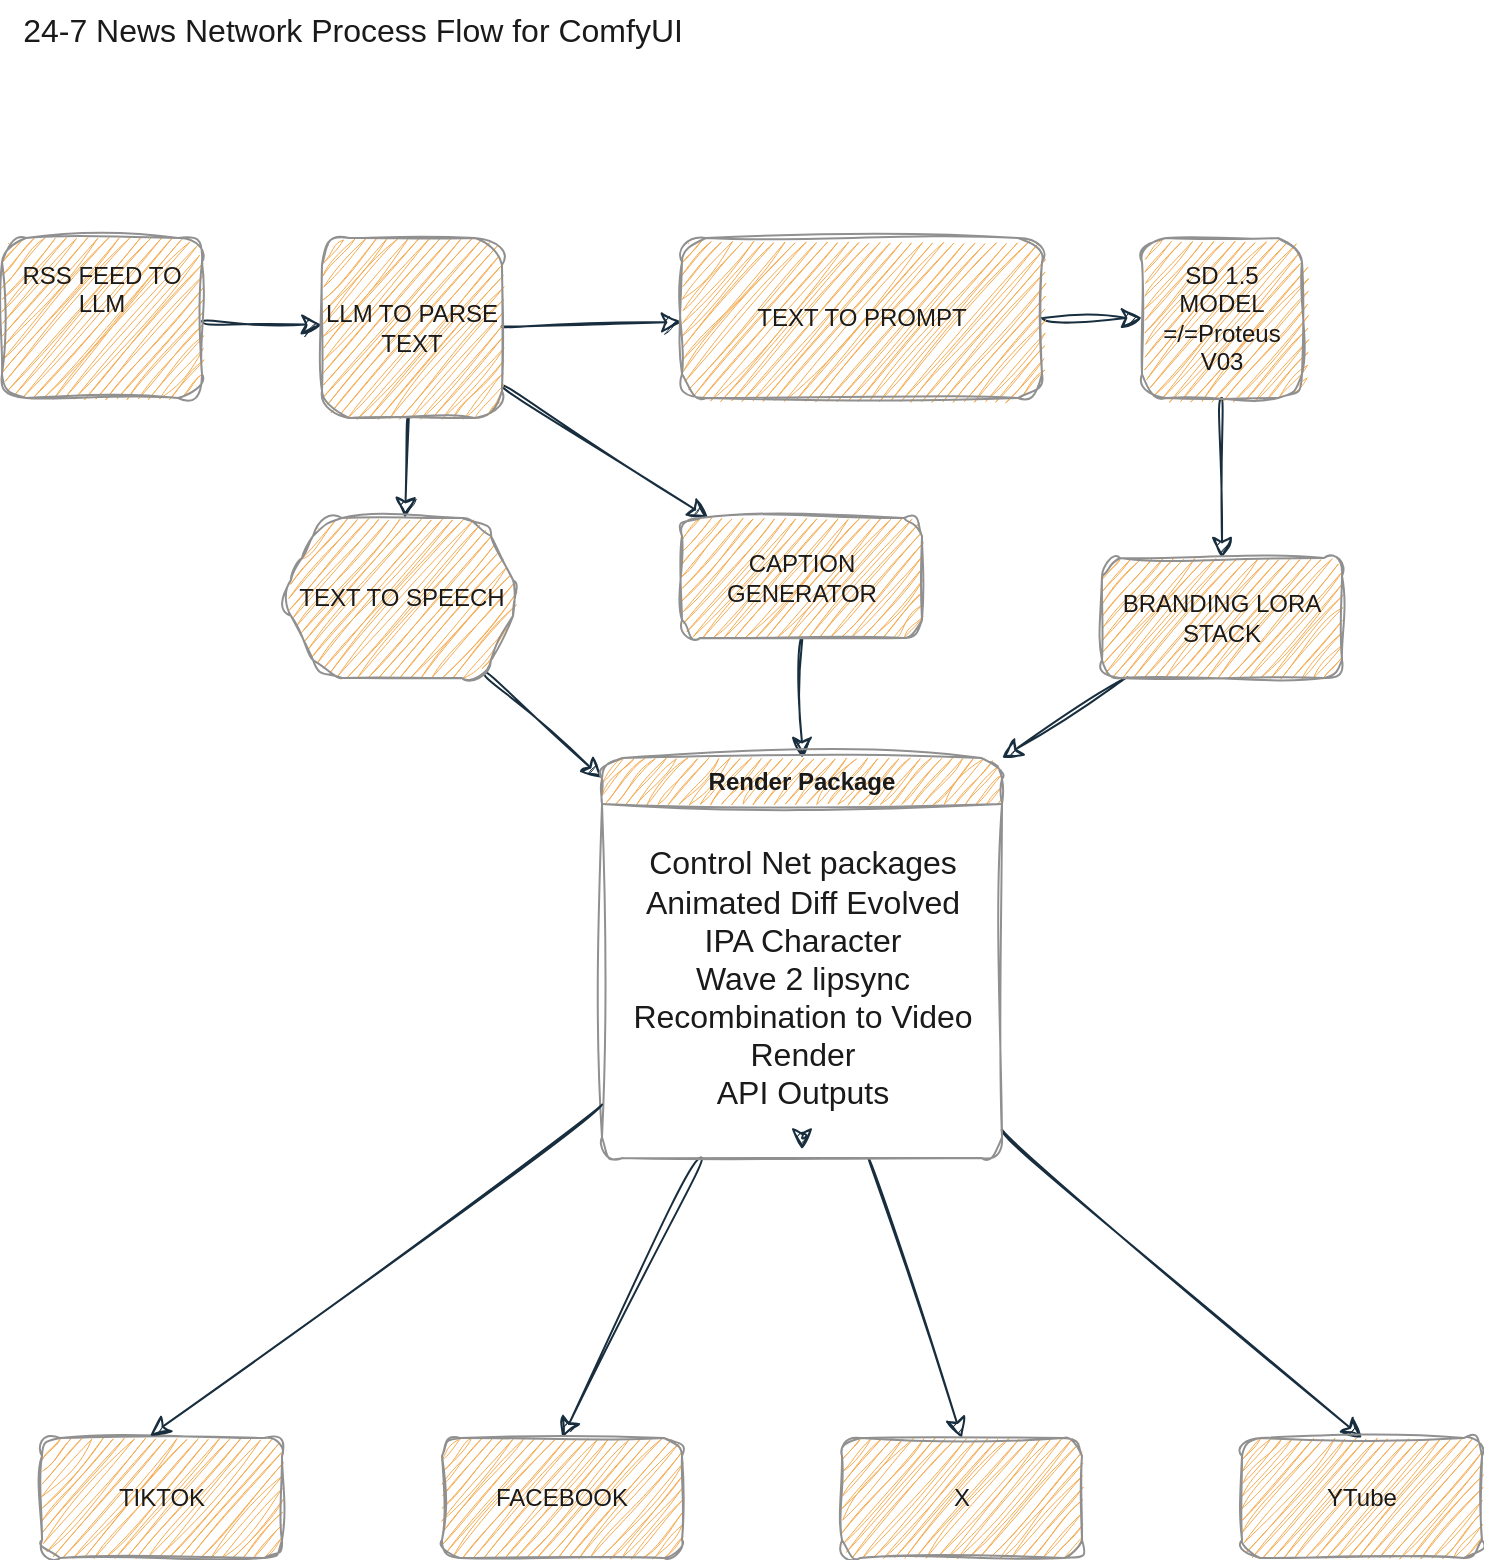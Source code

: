 <mxfile version="24.3.1" type="github">
  <diagram name="Page-1" id="c7558073-3199-34d8-9f00-42111426c3f3">
    <mxGraphModel dx="1434" dy="868" grid="1" gridSize="20" guides="0" tooltips="1" connect="1" arrows="1" fold="1" page="1" pageScale="1" pageWidth="826" pageHeight="1169" background="#ffffff" math="0" shadow="0">
      <root>
        <mxCell id="0" />
        <mxCell id="1" parent="0" />
        <mxCell id="JK8PelASmx0jaLFoLUvW-97" style="edgeStyle=none;curved=1;rounded=1;orthogonalLoop=1;jettySize=auto;html=1;fontSize=12;startSize=8;endSize=8;labelBackgroundColor=none;strokeColor=#182E3E;fontColor=default;sketch=1;curveFitting=1;jiggle=2;" edge="1" parent="1" source="JK8PelASmx0jaLFoLUvW-96" target="JK8PelASmx0jaLFoLUvW-98">
          <mxGeometry relative="1" as="geometry">
            <mxPoint x="270" y="180" as="targetPoint" />
          </mxGeometry>
        </mxCell>
        <mxCell id="JK8PelASmx0jaLFoLUvW-96" value="RSS FEED TO LLM&lt;div&gt;&lt;br&gt;&lt;div&gt;&lt;div&gt;&lt;br&gt;&lt;/div&gt;&lt;/div&gt;&lt;/div&gt;" style="rounded=1;whiteSpace=wrap;html=1;labelBackgroundColor=none;fillColor=#F5AB50;strokeColor=#909090;fontColor=#1A1A1A;sketch=1;curveFitting=1;jiggle=2;" vertex="1" parent="1">
          <mxGeometry x="60" y="140" width="100" height="80" as="geometry" />
        </mxCell>
        <mxCell id="JK8PelASmx0jaLFoLUvW-99" style="edgeStyle=none;curved=1;rounded=1;orthogonalLoop=1;jettySize=auto;html=1;fontSize=12;startSize=8;endSize=8;labelBackgroundColor=none;strokeColor=#182E3E;fontColor=default;sketch=1;curveFitting=1;jiggle=2;" edge="1" parent="1" source="JK8PelASmx0jaLFoLUvW-98" target="JK8PelASmx0jaLFoLUvW-100">
          <mxGeometry relative="1" as="geometry">
            <mxPoint x="270" y="300" as="targetPoint" />
          </mxGeometry>
        </mxCell>
        <mxCell id="JK8PelASmx0jaLFoLUvW-101" style="edgeStyle=none;curved=1;rounded=1;orthogonalLoop=1;jettySize=auto;html=1;fontSize=12;startSize=8;endSize=8;labelBackgroundColor=none;strokeColor=#182E3E;fontColor=default;sketch=1;curveFitting=1;jiggle=2;" edge="1" parent="1" source="JK8PelASmx0jaLFoLUvW-98" target="JK8PelASmx0jaLFoLUvW-102">
          <mxGeometry relative="1" as="geometry">
            <mxPoint x="490" y="180" as="targetPoint" />
          </mxGeometry>
        </mxCell>
        <mxCell id="JK8PelASmx0jaLFoLUvW-108" style="edgeStyle=none;curved=1;rounded=1;orthogonalLoop=1;jettySize=auto;html=1;fontSize=12;startSize=8;endSize=8;labelBackgroundColor=none;strokeColor=#182E3E;fontColor=default;sketch=1;curveFitting=1;jiggle=2;" edge="1" parent="1" source="JK8PelASmx0jaLFoLUvW-98" target="JK8PelASmx0jaLFoLUvW-109">
          <mxGeometry relative="1" as="geometry">
            <mxPoint x="430" y="310" as="targetPoint" />
          </mxGeometry>
        </mxCell>
        <mxCell id="JK8PelASmx0jaLFoLUvW-98" value="LLM TO PARSE TEXT" style="whiteSpace=wrap;html=1;aspect=fixed;labelBackgroundColor=none;fillColor=#F5AB50;strokeColor=#909090;fontColor=#1A1A1A;rounded=1;sketch=1;curveFitting=1;jiggle=2;" vertex="1" parent="1">
          <mxGeometry x="220" y="140" width="90" height="90" as="geometry" />
        </mxCell>
        <mxCell id="JK8PelASmx0jaLFoLUvW-111" style="edgeStyle=none;curved=1;rounded=1;orthogonalLoop=1;jettySize=auto;html=1;fontSize=12;startSize=8;endSize=8;labelBackgroundColor=none;strokeColor=#182E3E;fontColor=default;sketch=1;curveFitting=1;jiggle=2;" edge="1" parent="1" source="JK8PelASmx0jaLFoLUvW-100" target="JK8PelASmx0jaLFoLUvW-112">
          <mxGeometry relative="1" as="geometry">
            <mxPoint x="270" y="420" as="targetPoint" />
          </mxGeometry>
        </mxCell>
        <mxCell id="JK8PelASmx0jaLFoLUvW-100" value="TEXT TO SPEECH" style="shape=hexagon;perimeter=hexagonPerimeter2;whiteSpace=wrap;html=1;fixedSize=1;labelBackgroundColor=none;fillColor=#F5AB50;strokeColor=#909090;fontColor=#1A1A1A;rounded=1;sketch=1;curveFitting=1;jiggle=2;" vertex="1" parent="1">
          <mxGeometry x="200" y="280" width="120" height="80" as="geometry" />
        </mxCell>
        <mxCell id="JK8PelASmx0jaLFoLUvW-103" style="edgeStyle=none;curved=1;rounded=1;orthogonalLoop=1;jettySize=auto;html=1;fontSize=12;startSize=8;endSize=8;labelBackgroundColor=none;strokeColor=#182E3E;fontColor=default;sketch=1;curveFitting=1;jiggle=2;" edge="1" parent="1" source="JK8PelASmx0jaLFoLUvW-102" target="JK8PelASmx0jaLFoLUvW-104">
          <mxGeometry relative="1" as="geometry">
            <mxPoint x="620" y="180" as="targetPoint" />
          </mxGeometry>
        </mxCell>
        <mxCell id="JK8PelASmx0jaLFoLUvW-102" value="TEXT TO PROMPT" style="rounded=1;whiteSpace=wrap;html=1;labelBackgroundColor=none;fillColor=#F5AB50;strokeColor=#909090;fontColor=#1A1A1A;sketch=1;curveFitting=1;jiggle=2;" vertex="1" parent="1">
          <mxGeometry x="400" y="140" width="180" height="80" as="geometry" />
        </mxCell>
        <mxCell id="JK8PelASmx0jaLFoLUvW-105" style="edgeStyle=none;curved=1;rounded=1;orthogonalLoop=1;jettySize=auto;html=1;fontSize=12;startSize=8;endSize=8;labelBackgroundColor=none;strokeColor=#182E3E;fontColor=default;sketch=1;curveFitting=1;jiggle=2;" edge="1" parent="1" source="JK8PelASmx0jaLFoLUvW-104" target="JK8PelASmx0jaLFoLUvW-106">
          <mxGeometry relative="1" as="geometry">
            <mxPoint x="670" y="290" as="targetPoint" />
          </mxGeometry>
        </mxCell>
        <mxCell id="JK8PelASmx0jaLFoLUvW-104" value="SD 1.5 MODEL&lt;div&gt;=/=Proteus V03&lt;/div&gt;" style="whiteSpace=wrap;html=1;aspect=fixed;labelBackgroundColor=none;fillColor=#F5AB50;strokeColor=#909090;fontColor=#1A1A1A;rounded=1;sketch=1;curveFitting=1;jiggle=2;" vertex="1" parent="1">
          <mxGeometry x="630" y="140" width="80" height="80" as="geometry" />
        </mxCell>
        <mxCell id="JK8PelASmx0jaLFoLUvW-107" style="edgeStyle=none;curved=1;rounded=1;orthogonalLoop=1;jettySize=auto;html=1;fontSize=12;startSize=8;endSize=8;entryX=1;entryY=0;entryDx=0;entryDy=0;labelBackgroundColor=none;strokeColor=#182E3E;fontColor=default;sketch=1;curveFitting=1;jiggle=2;" edge="1" parent="1" source="JK8PelASmx0jaLFoLUvW-106" target="JK8PelASmx0jaLFoLUvW-112">
          <mxGeometry relative="1" as="geometry">
            <mxPoint x="670" y="420" as="targetPoint" />
          </mxGeometry>
        </mxCell>
        <mxCell id="JK8PelASmx0jaLFoLUvW-106" value="BRANDING LORA STACK" style="rounded=1;whiteSpace=wrap;html=1;labelBackgroundColor=none;fillColor=#F5AB50;strokeColor=#909090;fontColor=#1A1A1A;sketch=1;curveFitting=1;jiggle=2;" vertex="1" parent="1">
          <mxGeometry x="610" y="300" width="120" height="60" as="geometry" />
        </mxCell>
        <mxCell id="JK8PelASmx0jaLFoLUvW-110" style="edgeStyle=none;curved=1;rounded=1;orthogonalLoop=1;jettySize=auto;html=1;fontSize=12;startSize=8;endSize=8;entryX=0.5;entryY=0;entryDx=0;entryDy=0;labelBackgroundColor=none;strokeColor=#182E3E;fontColor=default;sketch=1;curveFitting=1;jiggle=2;" edge="1" parent="1" source="JK8PelASmx0jaLFoLUvW-109" target="JK8PelASmx0jaLFoLUvW-112">
          <mxGeometry relative="1" as="geometry">
            <mxPoint x="470" y="420" as="targetPoint" />
          </mxGeometry>
        </mxCell>
        <mxCell id="JK8PelASmx0jaLFoLUvW-109" value="CAPTION GENERATOR" style="rounded=1;whiteSpace=wrap;html=1;labelBackgroundColor=none;fillColor=#F5AB50;strokeColor=#909090;fontColor=#1A1A1A;sketch=1;curveFitting=1;jiggle=2;" vertex="1" parent="1">
          <mxGeometry x="400" y="280" width="120" height="60" as="geometry" />
        </mxCell>
        <mxCell id="JK8PelASmx0jaLFoLUvW-119" style="edgeStyle=none;curved=1;rounded=1;orthogonalLoop=1;jettySize=auto;html=1;entryX=0.5;entryY=0;entryDx=0;entryDy=0;fontSize=12;startSize=8;endSize=8;labelBackgroundColor=none;strokeColor=#182E3E;fontColor=default;sketch=1;curveFitting=1;jiggle=2;" edge="1" parent="1" source="JK8PelASmx0jaLFoLUvW-112" target="JK8PelASmx0jaLFoLUvW-115">
          <mxGeometry relative="1" as="geometry" />
        </mxCell>
        <mxCell id="JK8PelASmx0jaLFoLUvW-120" style="edgeStyle=none;curved=1;rounded=1;orthogonalLoop=1;jettySize=auto;html=1;entryX=0.5;entryY=0;entryDx=0;entryDy=0;fontSize=12;startSize=8;endSize=8;labelBackgroundColor=none;strokeColor=#182E3E;fontColor=default;sketch=1;curveFitting=1;jiggle=2;" edge="1" parent="1" source="JK8PelASmx0jaLFoLUvW-112" target="JK8PelASmx0jaLFoLUvW-116">
          <mxGeometry relative="1" as="geometry" />
        </mxCell>
        <mxCell id="JK8PelASmx0jaLFoLUvW-121" style="edgeStyle=none;curved=1;rounded=1;orthogonalLoop=1;jettySize=auto;html=1;entryX=0.5;entryY=0;entryDx=0;entryDy=0;fontSize=12;startSize=8;endSize=8;labelBackgroundColor=none;strokeColor=#182E3E;fontColor=default;sketch=1;curveFitting=1;jiggle=2;" edge="1" parent="1" source="JK8PelASmx0jaLFoLUvW-112" target="JK8PelASmx0jaLFoLUvW-117">
          <mxGeometry relative="1" as="geometry" />
        </mxCell>
        <mxCell id="JK8PelASmx0jaLFoLUvW-112" value="Render Package" style="swimlane;whiteSpace=wrap;html=1;labelBackgroundColor=none;fillColor=#F5AB50;strokeColor=#909090;fontColor=#1A1A1A;rounded=1;sketch=1;curveFitting=1;jiggle=2;" vertex="1" parent="1">
          <mxGeometry x="360" y="400" width="200" height="200" as="geometry" />
        </mxCell>
        <mxCell id="JK8PelASmx0jaLFoLUvW-113" value="Control Net packages&lt;div&gt;&lt;span style=&quot;background-color: initial;&quot;&gt;Animated Diff Evolved&lt;/span&gt;&lt;/div&gt;&lt;div&gt;&lt;span style=&quot;background-color: initial;&quot;&gt;IPA Character&lt;/span&gt;&lt;/div&gt;&lt;div&gt;&lt;span style=&quot;background-color: initial;&quot;&gt;Wave 2 lipsync&lt;/span&gt;&lt;/div&gt;&lt;div&gt;&lt;span style=&quot;background-color: initial;&quot;&gt;Recombination to Video&lt;/span&gt;&lt;div&gt;Render&lt;br&gt;API Outputs&lt;/div&gt;&lt;/div&gt;" style="text;html=1;align=center;verticalAlign=middle;resizable=0;points=[];autosize=1;strokeColor=none;fillColor=none;fontSize=16;labelBackgroundColor=none;fontColor=#1A1A1A;rounded=1;sketch=1;curveFitting=1;jiggle=2;" vertex="1" parent="JK8PelASmx0jaLFoLUvW-112">
          <mxGeometry y="30" width="200" height="160" as="geometry" />
        </mxCell>
        <mxCell id="JK8PelASmx0jaLFoLUvW-123" style="edgeStyle=none;curved=1;rounded=1;orthogonalLoop=1;jettySize=auto;html=1;entryX=0.5;entryY=1.036;entryDx=0;entryDy=0;entryPerimeter=0;strokeColor=#182E3E;fontSize=12;fontColor=#1A1A1A;startSize=8;endSize=8;sketch=1;curveFitting=1;jiggle=2;" edge="1" parent="JK8PelASmx0jaLFoLUvW-112" source="JK8PelASmx0jaLFoLUvW-113" target="JK8PelASmx0jaLFoLUvW-113">
          <mxGeometry relative="1" as="geometry" />
        </mxCell>
        <mxCell id="JK8PelASmx0jaLFoLUvW-114" value="TIKTOK" style="rounded=1;whiteSpace=wrap;html=1;labelBackgroundColor=none;fillColor=#F5AB50;strokeColor=#909090;fontColor=#1A1A1A;sketch=1;curveFitting=1;jiggle=2;" vertex="1" parent="1">
          <mxGeometry x="80" y="740" width="120" height="60" as="geometry" />
        </mxCell>
        <mxCell id="JK8PelASmx0jaLFoLUvW-115" value="FACEBOOK" style="rounded=1;whiteSpace=wrap;html=1;labelBackgroundColor=none;fillColor=#F5AB50;strokeColor=#909090;fontColor=#1A1A1A;sketch=1;curveFitting=1;jiggle=2;" vertex="1" parent="1">
          <mxGeometry x="280" y="740" width="120" height="60" as="geometry" />
        </mxCell>
        <mxCell id="JK8PelASmx0jaLFoLUvW-116" value="X" style="rounded=1;whiteSpace=wrap;html=1;labelBackgroundColor=none;fillColor=#F5AB50;strokeColor=#909090;fontColor=#1A1A1A;sketch=1;curveFitting=1;jiggle=2;" vertex="1" parent="1">
          <mxGeometry x="480" y="740" width="120" height="60" as="geometry" />
        </mxCell>
        <mxCell id="JK8PelASmx0jaLFoLUvW-117" value="YTube" style="rounded=1;whiteSpace=wrap;html=1;labelBackgroundColor=none;fillColor=#F5AB50;strokeColor=#909090;fontColor=#1A1A1A;sketch=1;curveFitting=1;jiggle=2;" vertex="1" parent="1">
          <mxGeometry x="680" y="740" width="120" height="60" as="geometry" />
        </mxCell>
        <mxCell id="JK8PelASmx0jaLFoLUvW-118" style="edgeStyle=none;curved=1;rounded=1;orthogonalLoop=1;jettySize=auto;html=1;entryX=0.45;entryY=-0.017;entryDx=0;entryDy=0;entryPerimeter=0;fontSize=12;startSize=8;endSize=8;labelBackgroundColor=none;strokeColor=#182E3E;fontColor=default;sketch=1;curveFitting=1;jiggle=2;flowAnimation=0;" edge="1" parent="1" source="JK8PelASmx0jaLFoLUvW-112" target="JK8PelASmx0jaLFoLUvW-114">
          <mxGeometry relative="1" as="geometry" />
        </mxCell>
        <mxCell id="JK8PelASmx0jaLFoLUvW-122" value="24-7 News Network Process Flow for ComfyUI" style="text;html=1;align=center;verticalAlign=middle;resizable=0;points=[];autosize=1;strokeColor=none;fillColor=none;fontSize=16;labelBackgroundColor=none;fontColor=#1A1A1A;rounded=1;sketch=1;curveFitting=1;jiggle=2;" vertex="1" parent="1">
          <mxGeometry x="60" y="21" width="350" height="30" as="geometry" />
        </mxCell>
      </root>
    </mxGraphModel>
  </diagram>
</mxfile>
